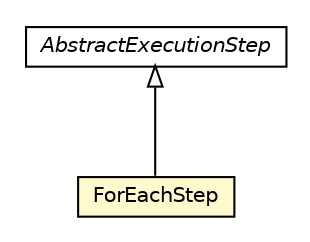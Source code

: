 #!/usr/local/bin/dot
#
# Class diagram 
# Generated by UMLGraph version R5_6-24-gf6e263 (http://www.umlgraph.org/)
#

digraph G {
	edge [fontname="Helvetica",fontsize=10,labelfontname="Helvetica",labelfontsize=10];
	node [fontname="Helvetica",fontsize=10,shape=plaintext];
	nodesep=0.25;
	ranksep=0.5;
	// com.orientechnologies.orient.core.sql.executor.AbstractExecutionStep
	c1010557 [label=<<table title="com.orientechnologies.orient.core.sql.executor.AbstractExecutionStep" border="0" cellborder="1" cellspacing="0" cellpadding="2" port="p" href="./AbstractExecutionStep.html">
		<tr><td><table border="0" cellspacing="0" cellpadding="1">
<tr><td align="center" balign="center"><font face="Helvetica-Oblique"> AbstractExecutionStep </font></td></tr>
		</table></td></tr>
		</table>>, URL="./AbstractExecutionStep.html", fontname="Helvetica", fontcolor="black", fontsize=10.0];
	// com.orientechnologies.orient.core.sql.executor.ForEachStep
	c1010579 [label=<<table title="com.orientechnologies.orient.core.sql.executor.ForEachStep" border="0" cellborder="1" cellspacing="0" cellpadding="2" port="p" bgcolor="lemonChiffon" href="./ForEachStep.html">
		<tr><td><table border="0" cellspacing="0" cellpadding="1">
<tr><td align="center" balign="center"> ForEachStep </td></tr>
		</table></td></tr>
		</table>>, URL="./ForEachStep.html", fontname="Helvetica", fontcolor="black", fontsize=10.0];
	//com.orientechnologies.orient.core.sql.executor.ForEachStep extends com.orientechnologies.orient.core.sql.executor.AbstractExecutionStep
	c1010557:p -> c1010579:p [dir=back,arrowtail=empty];
}

